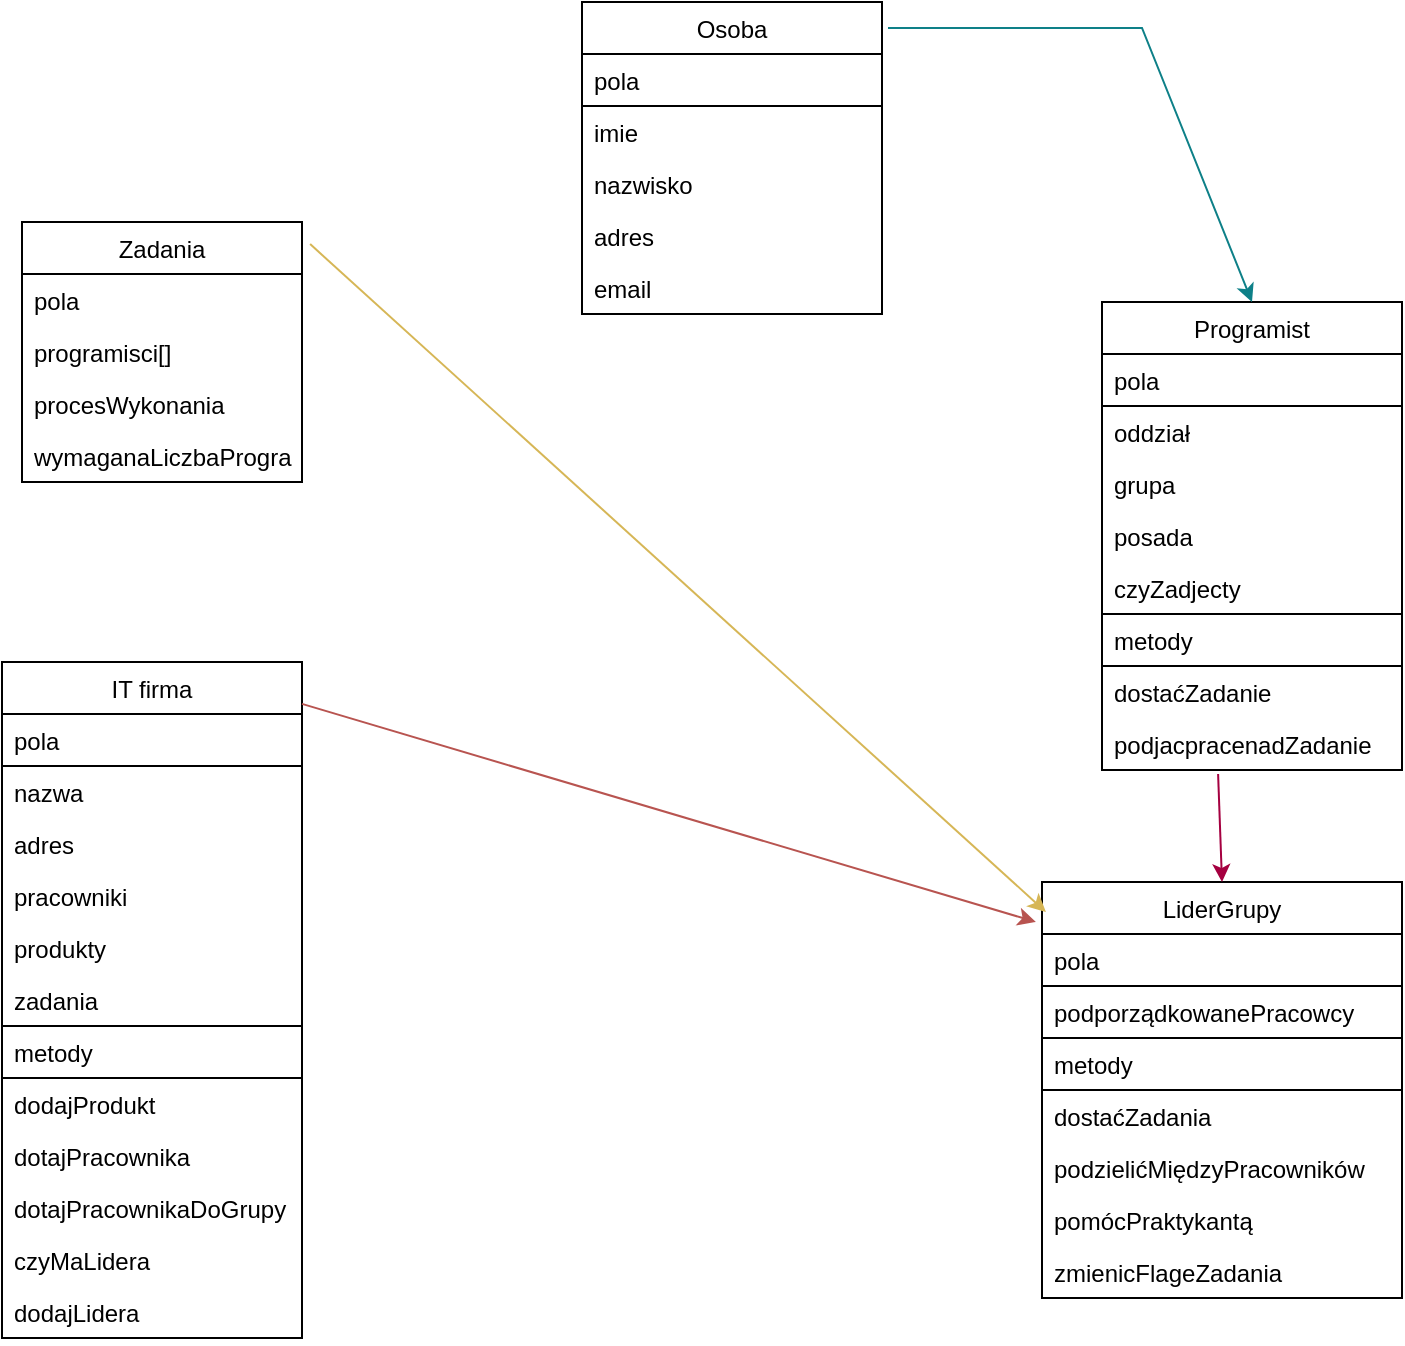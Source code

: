 <mxfile version="15.9.1" type="device"><diagram id="ia9fMgRMb-1KTy4Dz1aw" name="Page-1"><mxGraphModel dx="1110" dy="763" grid="1" gridSize="10" guides="1" tooltips="1" connect="1" arrows="1" fold="1" page="1" pageScale="1" pageWidth="827" pageHeight="1169" math="0" shadow="0"><root><mxCell id="0"/><mxCell id="1" parent="0"/><mxCell id="s-jrrHDAZd71pfeizfUv-1" value="IT firma" style="swimlane;fontStyle=0;childLayout=stackLayout;horizontal=1;startSize=26;fillColor=none;horizontalStack=0;resizeParent=1;resizeParentMax=0;resizeLast=0;collapsible=1;marginBottom=0;" vertex="1" parent="1"><mxGeometry x="70" y="360" width="150" height="338" as="geometry"/></mxCell><mxCell id="s-jrrHDAZd71pfeizfUv-2" value="pola" style="text;strokeColor=default;fillColor=none;align=left;verticalAlign=top;spacingLeft=4;spacingRight=4;overflow=hidden;rotatable=0;points=[[0,0.5],[1,0.5]];portConstraint=eastwest;imageAspect=1;backgroundOutline=0;shadow=0;sketch=0;glass=0;rounded=0;" vertex="1" parent="s-jrrHDAZd71pfeizfUv-1"><mxGeometry y="26" width="150" height="26" as="geometry"/></mxCell><mxCell id="s-jrrHDAZd71pfeizfUv-3" value="nazwa" style="text;strokeColor=none;fillColor=none;align=left;verticalAlign=top;spacingLeft=4;spacingRight=4;overflow=hidden;rotatable=0;points=[[0,0.5],[1,0.5]];portConstraint=eastwest;" vertex="1" parent="s-jrrHDAZd71pfeizfUv-1"><mxGeometry y="52" width="150" height="26" as="geometry"/></mxCell><mxCell id="s-jrrHDAZd71pfeizfUv-4" value="adres" style="text;strokeColor=none;fillColor=none;align=left;verticalAlign=top;spacingLeft=4;spacingRight=4;overflow=hidden;rotatable=0;points=[[0,0.5],[1,0.5]];portConstraint=eastwest;" vertex="1" parent="s-jrrHDAZd71pfeizfUv-1"><mxGeometry y="78" width="150" height="26" as="geometry"/></mxCell><mxCell id="s-jrrHDAZd71pfeizfUv-5" value="pracowniki" style="text;strokeColor=none;fillColor=none;align=left;verticalAlign=top;spacingLeft=4;spacingRight=4;overflow=hidden;rotatable=0;points=[[0,0.5],[1,0.5]];portConstraint=eastwest;" vertex="1" parent="s-jrrHDAZd71pfeizfUv-1"><mxGeometry y="104" width="150" height="26" as="geometry"/></mxCell><mxCell id="s-jrrHDAZd71pfeizfUv-6" value="produkty" style="text;strokeColor=none;fillColor=none;align=left;verticalAlign=top;spacingLeft=4;spacingRight=4;overflow=hidden;rotatable=0;points=[[0,0.5],[1,0.5]];portConstraint=eastwest;" vertex="1" parent="s-jrrHDAZd71pfeizfUv-1"><mxGeometry y="130" width="150" height="26" as="geometry"/></mxCell><mxCell id="s-jrrHDAZd71pfeizfUv-72" value="zadania" style="text;strokeColor=none;fillColor=none;align=left;verticalAlign=top;spacingLeft=4;spacingRight=4;overflow=hidden;rotatable=0;points=[[0,0.5],[1,0.5]];portConstraint=eastwest;" vertex="1" parent="s-jrrHDAZd71pfeizfUv-1"><mxGeometry y="156" width="150" height="26" as="geometry"/></mxCell><mxCell id="s-jrrHDAZd71pfeizfUv-8" value="metody" style="text;strokeColor=default;fillColor=none;align=left;verticalAlign=top;spacingLeft=4;spacingRight=4;overflow=hidden;rotatable=0;points=[[0,0.5],[1,0.5]];portConstraint=eastwest;imageAspect=1;backgroundOutline=0;shadow=0;sketch=0;glass=0;rounded=0;" vertex="1" parent="s-jrrHDAZd71pfeizfUv-1"><mxGeometry y="182" width="150" height="26" as="geometry"/></mxCell><mxCell id="s-jrrHDAZd71pfeizfUv-9" value="dodajProdukt" style="text;strokeColor=none;fillColor=none;align=left;verticalAlign=top;spacingLeft=4;spacingRight=4;overflow=hidden;rotatable=0;points=[[0,0.5],[1,0.5]];portConstraint=eastwest;" vertex="1" parent="s-jrrHDAZd71pfeizfUv-1"><mxGeometry y="208" width="150" height="26" as="geometry"/></mxCell><mxCell id="s-jrrHDAZd71pfeizfUv-10" value="dotajPracownika" style="text;strokeColor=none;fillColor=none;align=left;verticalAlign=top;spacingLeft=4;spacingRight=4;overflow=hidden;rotatable=0;points=[[0,0.5],[1,0.5]];portConstraint=eastwest;" vertex="1" parent="s-jrrHDAZd71pfeizfUv-1"><mxGeometry y="234" width="150" height="26" as="geometry"/></mxCell><mxCell id="s-jrrHDAZd71pfeizfUv-11" value="dotajPracownikaDoGrupy" style="text;strokeColor=none;fillColor=none;align=left;verticalAlign=top;spacingLeft=4;spacingRight=4;overflow=hidden;rotatable=0;points=[[0,0.5],[1,0.5]];portConstraint=eastwest;" vertex="1" parent="s-jrrHDAZd71pfeizfUv-1"><mxGeometry y="260" width="150" height="26" as="geometry"/></mxCell><mxCell id="s-jrrHDAZd71pfeizfUv-12" value="czyMaLidera" style="text;strokeColor=none;fillColor=none;align=left;verticalAlign=top;spacingLeft=4;spacingRight=4;overflow=hidden;rotatable=0;points=[[0,0.5],[1,0.5]];portConstraint=eastwest;" vertex="1" parent="s-jrrHDAZd71pfeizfUv-1"><mxGeometry y="286" width="150" height="26" as="geometry"/></mxCell><mxCell id="s-jrrHDAZd71pfeizfUv-13" value="dodajLidera" style="text;strokeColor=none;fillColor=none;align=left;verticalAlign=top;spacingLeft=4;spacingRight=4;overflow=hidden;rotatable=0;points=[[0,0.5],[1,0.5]];portConstraint=eastwest;" vertex="1" parent="s-jrrHDAZd71pfeizfUv-1"><mxGeometry y="312" width="150" height="26" as="geometry"/></mxCell><mxCell id="s-jrrHDAZd71pfeizfUv-14" value="Osoba" style="swimlane;fontStyle=0;childLayout=stackLayout;horizontal=1;startSize=26;fillColor=none;horizontalStack=0;resizeParent=1;resizeParentMax=0;resizeLast=0;collapsible=1;marginBottom=0;" vertex="1" parent="1"><mxGeometry x="360" y="30" width="150" height="156" as="geometry"/></mxCell><mxCell id="s-jrrHDAZd71pfeizfUv-15" value="pola" style="text;strokeColor=default;fillColor=none;align=left;verticalAlign=top;spacingLeft=4;spacingRight=4;overflow=hidden;rotatable=0;points=[[0,0.5],[1,0.5]];portConstraint=eastwest;imageAspect=1;backgroundOutline=0;shadow=0;sketch=0;glass=0;rounded=0;" vertex="1" parent="s-jrrHDAZd71pfeizfUv-14"><mxGeometry y="26" width="150" height="26" as="geometry"/></mxCell><mxCell id="s-jrrHDAZd71pfeizfUv-16" value="imie" style="text;strokeColor=none;fillColor=none;align=left;verticalAlign=top;spacingLeft=4;spacingRight=4;overflow=hidden;rotatable=0;points=[[0,0.5],[1,0.5]];portConstraint=eastwest;" vertex="1" parent="s-jrrHDAZd71pfeizfUv-14"><mxGeometry y="52" width="150" height="26" as="geometry"/></mxCell><mxCell id="s-jrrHDAZd71pfeizfUv-17" value="nazwisko" style="text;strokeColor=none;fillColor=none;align=left;verticalAlign=top;spacingLeft=4;spacingRight=4;overflow=hidden;rotatable=0;points=[[0,0.5],[1,0.5]];portConstraint=eastwest;" vertex="1" parent="s-jrrHDAZd71pfeizfUv-14"><mxGeometry y="78" width="150" height="26" as="geometry"/></mxCell><mxCell id="s-jrrHDAZd71pfeizfUv-18" value="adres" style="text;strokeColor=none;fillColor=none;align=left;verticalAlign=top;spacingLeft=4;spacingRight=4;overflow=hidden;rotatable=0;points=[[0,0.5],[1,0.5]];portConstraint=eastwest;" vertex="1" parent="s-jrrHDAZd71pfeizfUv-14"><mxGeometry y="104" width="150" height="26" as="geometry"/></mxCell><mxCell id="s-jrrHDAZd71pfeizfUv-19" value="email" style="text;strokeColor=none;fillColor=none;align=left;verticalAlign=top;spacingLeft=4;spacingRight=4;overflow=hidden;rotatable=0;points=[[0,0.5],[1,0.5]];portConstraint=eastwest;" vertex="1" parent="s-jrrHDAZd71pfeizfUv-14"><mxGeometry y="130" width="150" height="26" as="geometry"/></mxCell><mxCell id="s-jrrHDAZd71pfeizfUv-31" value="Programist" style="swimlane;fontStyle=0;childLayout=stackLayout;horizontal=1;startSize=26;fillColor=none;horizontalStack=0;resizeParent=1;resizeParentMax=0;resizeLast=0;collapsible=1;marginBottom=0;" vertex="1" parent="1"><mxGeometry x="620" y="180" width="150" height="234" as="geometry"/></mxCell><mxCell id="s-jrrHDAZd71pfeizfUv-32" value="pola" style="text;strokeColor=default;fillColor=none;align=left;verticalAlign=top;spacingLeft=4;spacingRight=4;overflow=hidden;rotatable=0;points=[[0,0.5],[1,0.5]];portConstraint=eastwest;imageAspect=1;backgroundOutline=0;shadow=0;sketch=0;glass=0;rounded=0;" vertex="1" parent="s-jrrHDAZd71pfeizfUv-31"><mxGeometry y="26" width="150" height="26" as="geometry"/></mxCell><mxCell id="s-jrrHDAZd71pfeizfUv-33" value="oddział" style="text;strokeColor=none;fillColor=none;align=left;verticalAlign=top;spacingLeft=4;spacingRight=4;overflow=hidden;rotatable=0;points=[[0,0.5],[1,0.5]];portConstraint=eastwest;" vertex="1" parent="s-jrrHDAZd71pfeizfUv-31"><mxGeometry y="52" width="150" height="26" as="geometry"/></mxCell><mxCell id="s-jrrHDAZd71pfeizfUv-34" value="grupa" style="text;strokeColor=none;fillColor=none;align=left;verticalAlign=top;spacingLeft=4;spacingRight=4;overflow=hidden;rotatable=0;points=[[0,0.5],[1,0.5]];portConstraint=eastwest;" vertex="1" parent="s-jrrHDAZd71pfeizfUv-31"><mxGeometry y="78" width="150" height="26" as="geometry"/></mxCell><mxCell id="s-jrrHDAZd71pfeizfUv-35" value="posada" style="text;strokeColor=none;fillColor=none;align=left;verticalAlign=top;spacingLeft=4;spacingRight=4;overflow=hidden;rotatable=0;points=[[0,0.5],[1,0.5]];portConstraint=eastwest;" vertex="1" parent="s-jrrHDAZd71pfeizfUv-31"><mxGeometry y="104" width="150" height="26" as="geometry"/></mxCell><mxCell id="s-jrrHDAZd71pfeizfUv-73" value="czyZadjecty" style="text;strokeColor=none;fillColor=none;align=left;verticalAlign=top;spacingLeft=4;spacingRight=4;overflow=hidden;rotatable=0;points=[[0,0.5],[1,0.5]];portConstraint=eastwest;" vertex="1" parent="s-jrrHDAZd71pfeizfUv-31"><mxGeometry y="130" width="150" height="26" as="geometry"/></mxCell><mxCell id="s-jrrHDAZd71pfeizfUv-36" value="metody" style="text;strokeColor=default;fillColor=none;align=left;verticalAlign=top;spacingLeft=4;spacingRight=4;overflow=hidden;rotatable=0;points=[[0,0.5],[1,0.5]];portConstraint=eastwest;imageAspect=1;backgroundOutline=0;shadow=0;sketch=0;glass=0;rounded=0;" vertex="1" parent="s-jrrHDAZd71pfeizfUv-31"><mxGeometry y="156" width="150" height="26" as="geometry"/></mxCell><mxCell id="s-jrrHDAZd71pfeizfUv-37" value="dostaćZadanie" style="text;strokeColor=none;fillColor=none;align=left;verticalAlign=top;spacingLeft=4;spacingRight=4;overflow=hidden;rotatable=0;points=[[0,0.5],[1,0.5]];portConstraint=eastwest;" vertex="1" parent="s-jrrHDAZd71pfeizfUv-31"><mxGeometry y="182" width="150" height="26" as="geometry"/></mxCell><mxCell id="s-jrrHDAZd71pfeizfUv-38" value="podjacpracenadZadanie" style="text;strokeColor=none;fillColor=none;align=left;verticalAlign=top;spacingLeft=4;spacingRight=4;overflow=hidden;rotatable=0;points=[[0,0.5],[1,0.5]];portConstraint=eastwest;" vertex="1" parent="s-jrrHDAZd71pfeizfUv-31"><mxGeometry y="208" width="150" height="26" as="geometry"/></mxCell><mxCell id="s-jrrHDAZd71pfeizfUv-39" value="" style="endArrow=classic;html=1;rounded=0;exitX=1.02;exitY=0.083;exitDx=0;exitDy=0;exitPerimeter=0;entryX=0.5;entryY=0;entryDx=0;entryDy=0;fillColor=#b0e3e6;strokeColor=#0e8088;" edge="1" parent="1" source="s-jrrHDAZd71pfeizfUv-14" target="s-jrrHDAZd71pfeizfUv-31"><mxGeometry width="50" height="50" relative="1" as="geometry"><mxPoint x="390" y="430" as="sourcePoint"/><mxPoint x="322" y="240" as="targetPoint"/><Array as="points"><mxPoint x="640" y="43"/></Array></mxGeometry></mxCell><mxCell id="s-jrrHDAZd71pfeizfUv-45" value="LiderGrupy" style="swimlane;fontStyle=0;childLayout=stackLayout;horizontal=1;startSize=26;fillColor=none;horizontalStack=0;resizeParent=1;resizeParentMax=0;resizeLast=0;collapsible=1;marginBottom=0;" vertex="1" parent="1"><mxGeometry x="590" y="470" width="180" height="208" as="geometry"/></mxCell><mxCell id="s-jrrHDAZd71pfeizfUv-46" value="pola" style="text;strokeColor=default;fillColor=none;align=left;verticalAlign=top;spacingLeft=4;spacingRight=4;overflow=hidden;rotatable=0;points=[[0,0.5],[1,0.5]];portConstraint=eastwest;imageAspect=1;backgroundOutline=0;shadow=0;sketch=0;glass=0;rounded=0;" vertex="1" parent="s-jrrHDAZd71pfeizfUv-45"><mxGeometry y="26" width="180" height="26" as="geometry"/></mxCell><mxCell id="s-jrrHDAZd71pfeizfUv-47" value="podporządkowanePracowcy" style="text;strokeColor=none;fillColor=none;align=left;verticalAlign=top;spacingLeft=4;spacingRight=4;overflow=hidden;rotatable=0;points=[[0,0.5],[1,0.5]];portConstraint=eastwest;" vertex="1" parent="s-jrrHDAZd71pfeizfUv-45"><mxGeometry y="52" width="180" height="26" as="geometry"/></mxCell><mxCell id="s-jrrHDAZd71pfeizfUv-48" value="metody" style="text;strokeColor=default;fillColor=none;align=left;verticalAlign=top;spacingLeft=4;spacingRight=4;overflow=hidden;rotatable=0;points=[[0,0.5],[1,0.5]];portConstraint=eastwest;imageAspect=1;backgroundOutline=0;shadow=0;sketch=0;glass=0;rounded=0;" vertex="1" parent="s-jrrHDAZd71pfeizfUv-45"><mxGeometry y="78" width="180" height="26" as="geometry"/></mxCell><mxCell id="s-jrrHDAZd71pfeizfUv-49" value="dostaćZadania" style="text;strokeColor=none;fillColor=none;align=left;verticalAlign=top;spacingLeft=4;spacingRight=4;overflow=hidden;rotatable=0;points=[[0,0.5],[1,0.5]];portConstraint=eastwest;" vertex="1" parent="s-jrrHDAZd71pfeizfUv-45"><mxGeometry y="104" width="180" height="26" as="geometry"/></mxCell><mxCell id="s-jrrHDAZd71pfeizfUv-50" value="podzielićMiędzyPracowników" style="text;strokeColor=none;fillColor=none;align=left;verticalAlign=top;spacingLeft=4;spacingRight=4;overflow=hidden;rotatable=0;points=[[0,0.5],[1,0.5]];portConstraint=eastwest;" vertex="1" parent="s-jrrHDAZd71pfeizfUv-45"><mxGeometry y="130" width="180" height="26" as="geometry"/></mxCell><mxCell id="s-jrrHDAZd71pfeizfUv-51" value="pomócPraktykantą" style="text;strokeColor=none;fillColor=none;align=left;verticalAlign=top;spacingLeft=4;spacingRight=4;overflow=hidden;rotatable=0;points=[[0,0.5],[1,0.5]];portConstraint=eastwest;" vertex="1" parent="s-jrrHDAZd71pfeizfUv-45"><mxGeometry y="156" width="180" height="26" as="geometry"/></mxCell><mxCell id="s-jrrHDAZd71pfeizfUv-71" value="zmienicFlageZadania" style="text;strokeColor=none;fillColor=none;align=left;verticalAlign=top;spacingLeft=4;spacingRight=4;overflow=hidden;rotatable=0;points=[[0,0.5],[1,0.5]];portConstraint=eastwest;" vertex="1" parent="s-jrrHDAZd71pfeizfUv-45"><mxGeometry y="182" width="180" height="26" as="geometry"/></mxCell><mxCell id="s-jrrHDAZd71pfeizfUv-52" value="" style="endArrow=classic;html=1;rounded=0;entryX=0.5;entryY=0;entryDx=0;entryDy=0;fillColor=#d80073;strokeColor=#A50040;exitX=0.387;exitY=1.077;exitDx=0;exitDy=0;exitPerimeter=0;" edge="1" parent="1" target="s-jrrHDAZd71pfeizfUv-45" source="s-jrrHDAZd71pfeizfUv-38"><mxGeometry width="50" height="50" relative="1" as="geometry"><mxPoint x="690" y="390" as="sourcePoint"/><mxPoint x="440" y="380" as="targetPoint"/></mxGeometry></mxCell><mxCell id="s-jrrHDAZd71pfeizfUv-67" value="Zadania" style="swimlane;fontStyle=0;childLayout=stackLayout;horizontal=1;startSize=26;fillColor=none;horizontalStack=0;resizeParent=1;resizeParentMax=0;resizeLast=0;collapsible=1;marginBottom=0;" vertex="1" parent="1"><mxGeometry x="80" y="140" width="140" height="130" as="geometry"/></mxCell><mxCell id="s-jrrHDAZd71pfeizfUv-68" value="pola" style="text;strokeColor=none;fillColor=none;align=left;verticalAlign=top;spacingLeft=4;spacingRight=4;overflow=hidden;rotatable=0;points=[[0,0.5],[1,0.5]];portConstraint=eastwest;" vertex="1" parent="s-jrrHDAZd71pfeizfUv-67"><mxGeometry y="26" width="140" height="26" as="geometry"/></mxCell><mxCell id="s-jrrHDAZd71pfeizfUv-69" value="programisci[]" style="text;strokeColor=none;fillColor=none;align=left;verticalAlign=top;spacingLeft=4;spacingRight=4;overflow=hidden;rotatable=0;points=[[0,0.5],[1,0.5]];portConstraint=eastwest;" vertex="1" parent="s-jrrHDAZd71pfeizfUv-67"><mxGeometry y="52" width="140" height="26" as="geometry"/></mxCell><mxCell id="s-jrrHDAZd71pfeizfUv-70" value="procesWykonania" style="text;strokeColor=none;fillColor=none;align=left;verticalAlign=top;spacingLeft=4;spacingRight=4;overflow=hidden;rotatable=0;points=[[0,0.5],[1,0.5]];portConstraint=eastwest;" vertex="1" parent="s-jrrHDAZd71pfeizfUv-67"><mxGeometry y="78" width="140" height="26" as="geometry"/></mxCell><mxCell id="s-jrrHDAZd71pfeizfUv-74" value="wymaganaLiczbaProgramistow" style="text;strokeColor=none;fillColor=none;align=left;verticalAlign=top;spacingLeft=4;spacingRight=4;overflow=hidden;rotatable=0;points=[[0,0.5],[1,0.5]];portConstraint=eastwest;" vertex="1" parent="s-jrrHDAZd71pfeizfUv-67"><mxGeometry y="104" width="140" height="26" as="geometry"/></mxCell><mxCell id="s-jrrHDAZd71pfeizfUv-75" value="" style="endArrow=classic;html=1;rounded=0;exitX=1.029;exitY=0.085;exitDx=0;exitDy=0;exitPerimeter=0;entryX=0.011;entryY=0.072;entryDx=0;entryDy=0;entryPerimeter=0;fillColor=#fff2cc;strokeColor=#d6b656;" edge="1" parent="1" source="s-jrrHDAZd71pfeizfUv-67" target="s-jrrHDAZd71pfeizfUv-45"><mxGeometry width="50" height="50" relative="1" as="geometry"><mxPoint x="390" y="390" as="sourcePoint"/><mxPoint x="440" y="340" as="targetPoint"/></mxGeometry></mxCell><mxCell id="s-jrrHDAZd71pfeizfUv-76" value="" style="endArrow=classic;html=1;rounded=0;exitX=1;exitY=0.062;exitDx=0;exitDy=0;exitPerimeter=0;entryX=-0.017;entryY=0.096;entryDx=0;entryDy=0;entryPerimeter=0;fillColor=#f8cecc;strokeColor=#b85450;" edge="1" parent="1" source="s-jrrHDAZd71pfeizfUv-1" target="s-jrrHDAZd71pfeizfUv-45"><mxGeometry width="50" height="50" relative="1" as="geometry"><mxPoint x="390" y="390" as="sourcePoint"/><mxPoint x="440" y="340" as="targetPoint"/></mxGeometry></mxCell></root></mxGraphModel></diagram></mxfile>